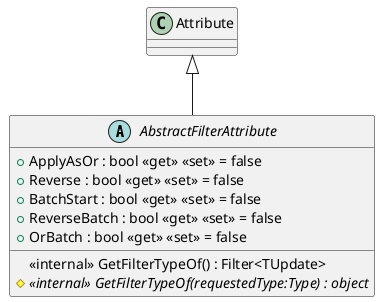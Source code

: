 @startuml
abstract class AbstractFilterAttribute {
    <<internal>> GetFilterTypeOf() : Filter<TUpdate>
    # <<internal>> {abstract} GetFilterTypeOf(requestedType:Type) : object
    + ApplyAsOr : bool <<get>> <<set>> = false
    + Reverse : bool <<get>> <<set>> = false
    + BatchStart : bool <<get>> <<set>> = false
    + ReverseBatch : bool <<get>> <<set>> = false
    + OrBatch : bool <<get>> <<set>> = false
}
Attribute <|-- AbstractFilterAttribute
@enduml
